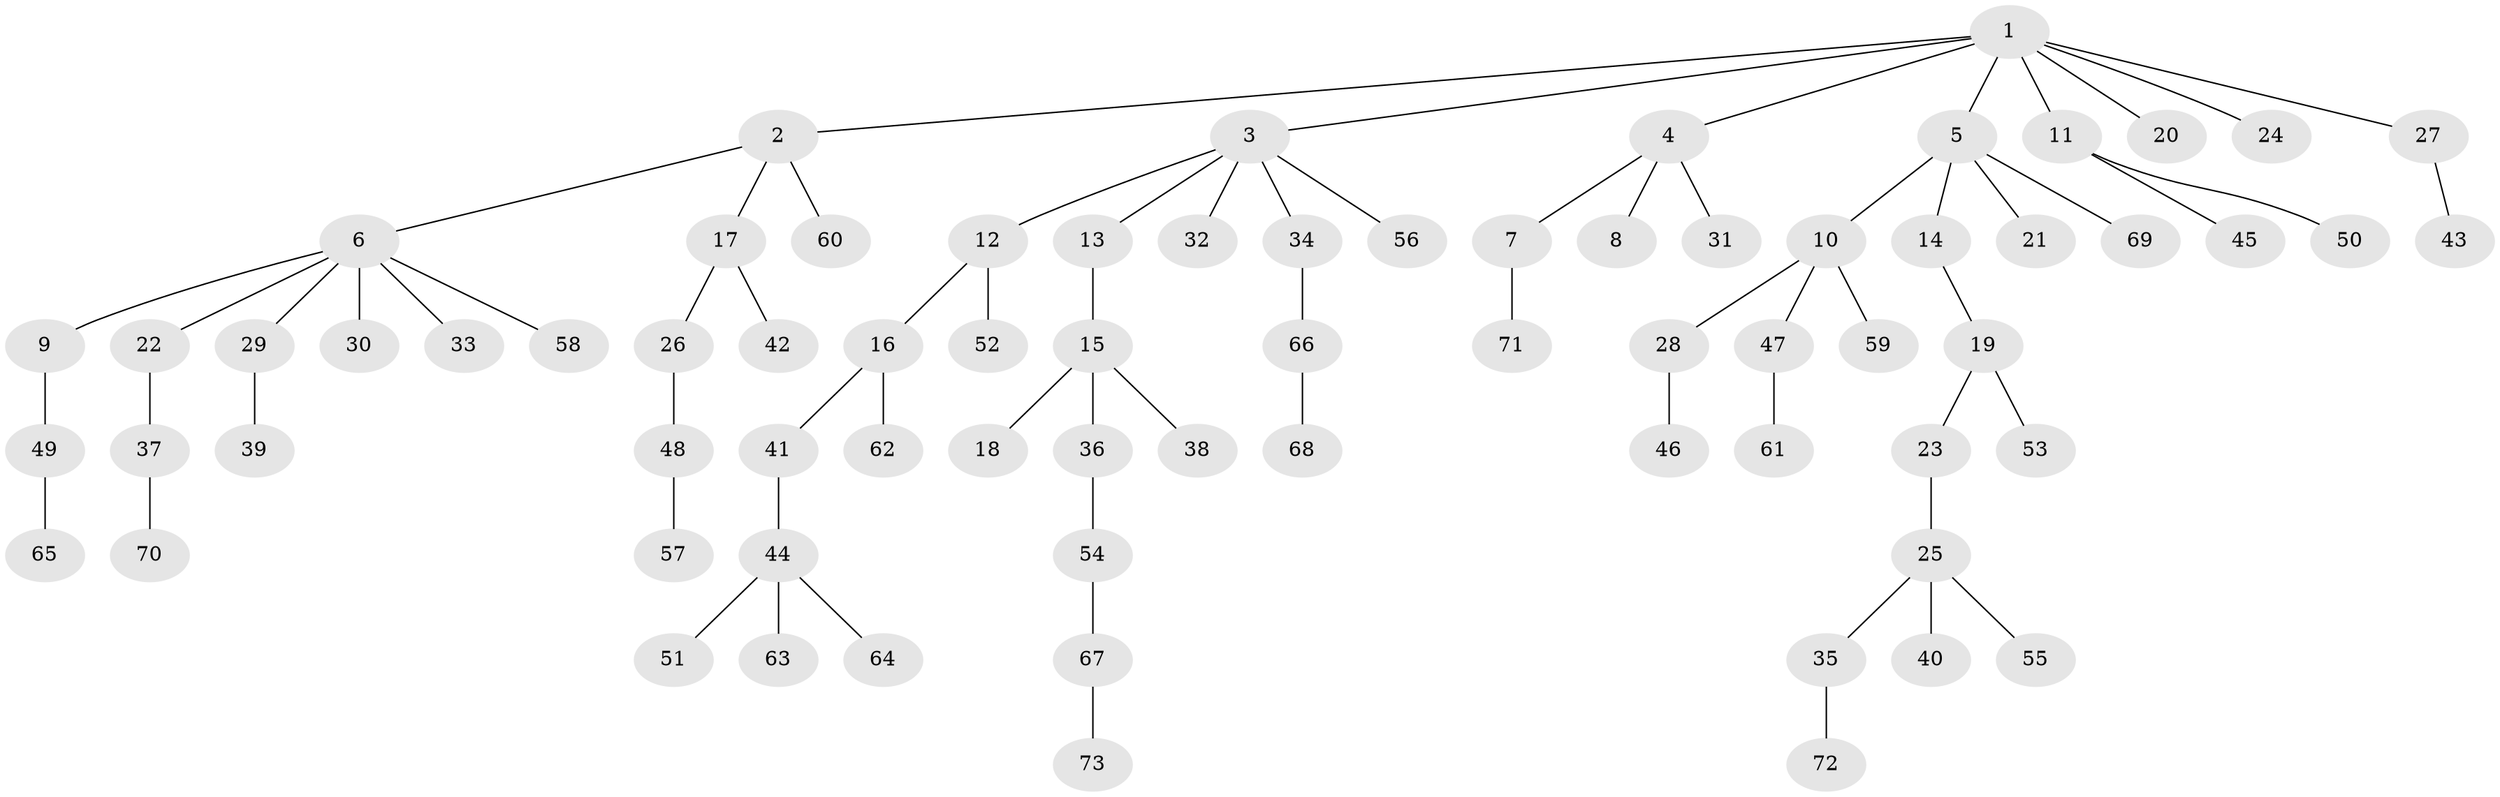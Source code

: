 // coarse degree distribution, {6: 0.047619047619047616, 1: 0.8095238095238095, 2: 0.09523809523809523, 13: 0.047619047619047616}
// Generated by graph-tools (version 1.1) at 2025/55/03/04/25 21:55:58]
// undirected, 73 vertices, 72 edges
graph export_dot {
graph [start="1"]
  node [color=gray90,style=filled];
  1;
  2;
  3;
  4;
  5;
  6;
  7;
  8;
  9;
  10;
  11;
  12;
  13;
  14;
  15;
  16;
  17;
  18;
  19;
  20;
  21;
  22;
  23;
  24;
  25;
  26;
  27;
  28;
  29;
  30;
  31;
  32;
  33;
  34;
  35;
  36;
  37;
  38;
  39;
  40;
  41;
  42;
  43;
  44;
  45;
  46;
  47;
  48;
  49;
  50;
  51;
  52;
  53;
  54;
  55;
  56;
  57;
  58;
  59;
  60;
  61;
  62;
  63;
  64;
  65;
  66;
  67;
  68;
  69;
  70;
  71;
  72;
  73;
  1 -- 2;
  1 -- 3;
  1 -- 4;
  1 -- 5;
  1 -- 11;
  1 -- 20;
  1 -- 24;
  1 -- 27;
  2 -- 6;
  2 -- 17;
  2 -- 60;
  3 -- 12;
  3 -- 13;
  3 -- 32;
  3 -- 34;
  3 -- 56;
  4 -- 7;
  4 -- 8;
  4 -- 31;
  5 -- 10;
  5 -- 14;
  5 -- 21;
  5 -- 69;
  6 -- 9;
  6 -- 22;
  6 -- 29;
  6 -- 30;
  6 -- 33;
  6 -- 58;
  7 -- 71;
  9 -- 49;
  10 -- 28;
  10 -- 47;
  10 -- 59;
  11 -- 45;
  11 -- 50;
  12 -- 16;
  12 -- 52;
  13 -- 15;
  14 -- 19;
  15 -- 18;
  15 -- 36;
  15 -- 38;
  16 -- 41;
  16 -- 62;
  17 -- 26;
  17 -- 42;
  19 -- 23;
  19 -- 53;
  22 -- 37;
  23 -- 25;
  25 -- 35;
  25 -- 40;
  25 -- 55;
  26 -- 48;
  27 -- 43;
  28 -- 46;
  29 -- 39;
  34 -- 66;
  35 -- 72;
  36 -- 54;
  37 -- 70;
  41 -- 44;
  44 -- 51;
  44 -- 63;
  44 -- 64;
  47 -- 61;
  48 -- 57;
  49 -- 65;
  54 -- 67;
  66 -- 68;
  67 -- 73;
}
